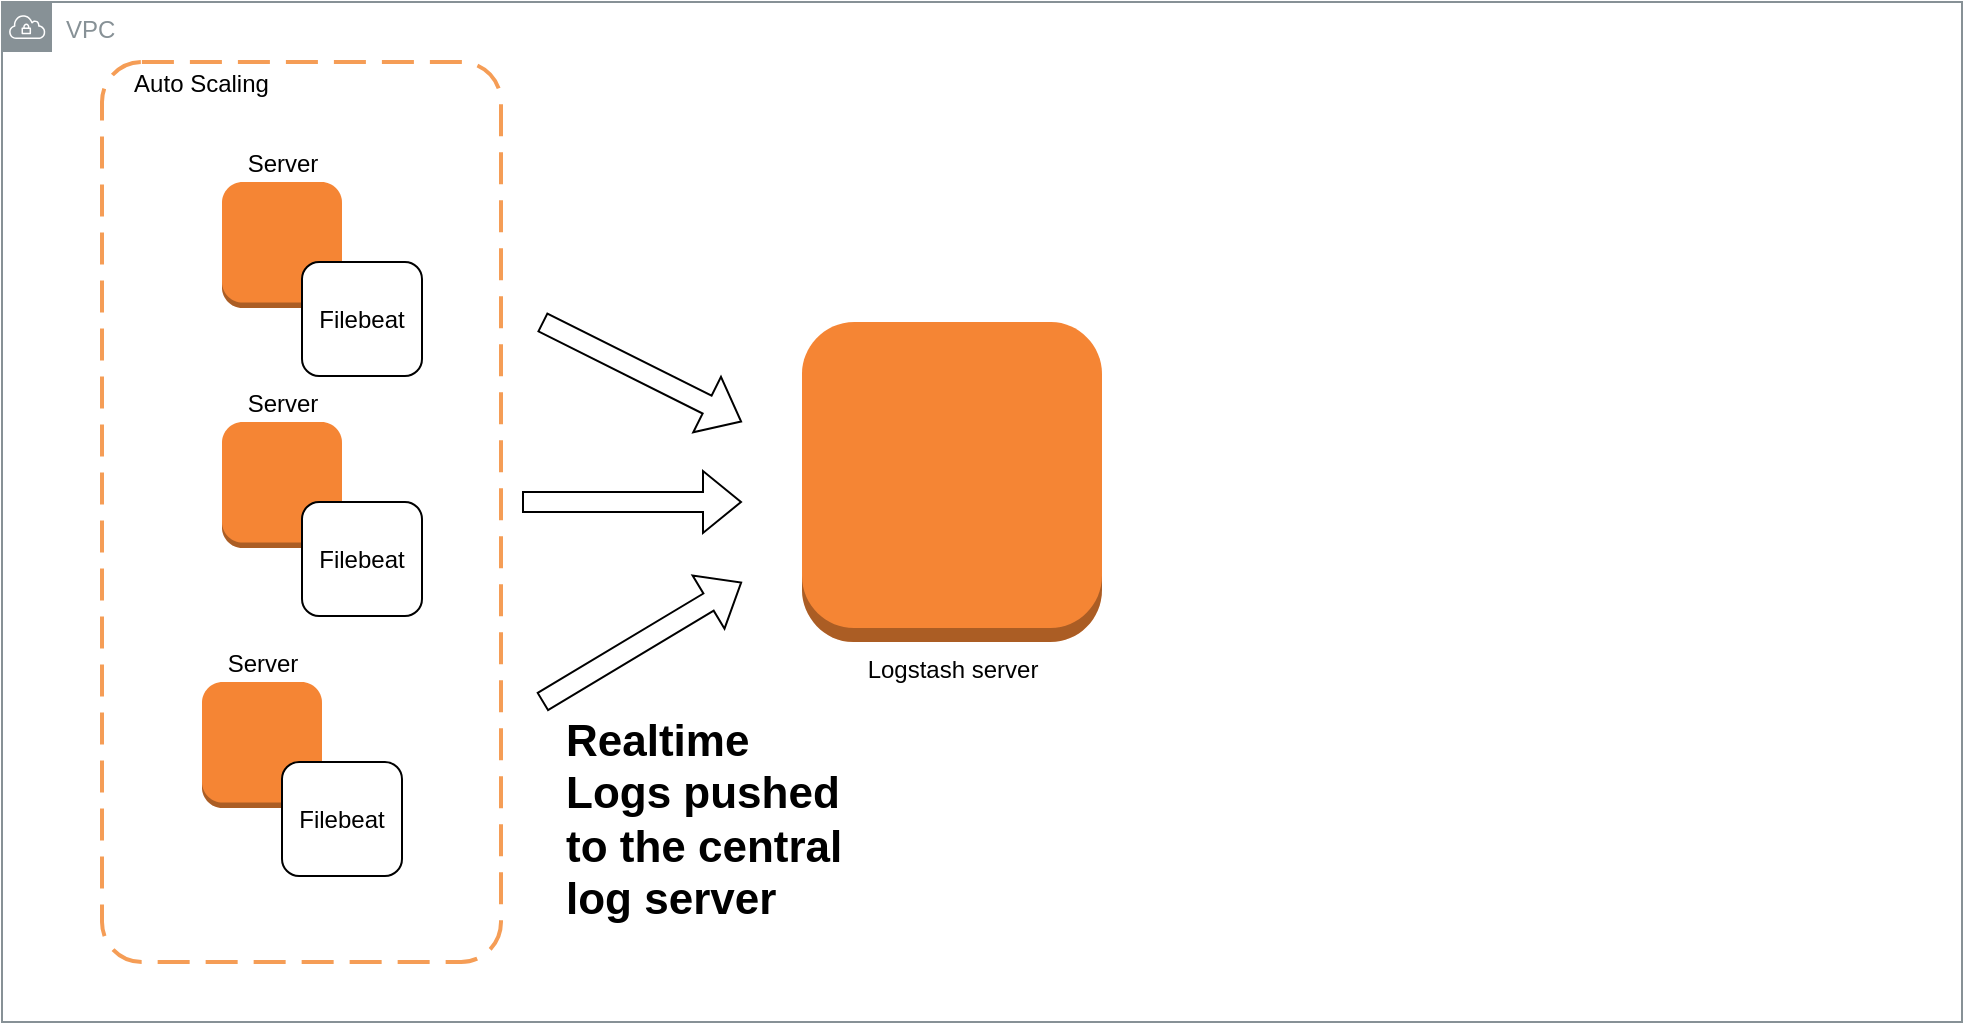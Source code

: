 <mxfile version="24.8.0">
  <diagram name="Page-1" id="7bjGOv6pScPvx8lem8v3">
    <mxGraphModel dx="2074" dy="1152" grid="1" gridSize="10" guides="1" tooltips="1" connect="1" arrows="1" fold="1" page="1" pageScale="1" pageWidth="1920" pageHeight="1200" math="0" shadow="0">
      <root>
        <mxCell id="0" />
        <mxCell id="1" parent="0" />
        <mxCell id="CpL3pME8mf9ICMJjZv6O-8" value="VPC" style="sketch=0;outlineConnect=0;gradientColor=none;html=1;whiteSpace=wrap;fontSize=12;fontStyle=0;shape=mxgraph.aws4.group;grIcon=mxgraph.aws4.group_vpc;strokeColor=#879196;fillColor=none;verticalAlign=top;align=left;spacingLeft=30;fontColor=#879196;dashed=0;" vertex="1" parent="1">
          <mxGeometry x="360" y="140" width="980" height="510" as="geometry" />
        </mxCell>
        <mxCell id="CpL3pME8mf9ICMJjZv6O-7" value="Auto Scaling" style="rounded=1;arcSize=10;dashed=1;strokeColor=#F59D56;fillColor=none;gradientColor=none;dashPattern=8 4;strokeWidth=2;labelPosition=center;verticalLabelPosition=top;align=center;verticalAlign=bottom;spacingTop=5;spacingBottom=-20;spacingLeft=-100;" vertex="1" parent="1">
          <mxGeometry x="410" y="170" width="199.5" height="450" as="geometry" />
        </mxCell>
        <mxCell id="CpL3pME8mf9ICMJjZv6O-1" value="Server" style="outlineConnect=0;dashed=0;verticalLabelPosition=top;verticalAlign=bottom;align=center;html=1;shape=mxgraph.aws3.instance;fillColor=#F58534;gradientColor=none;labelPosition=center;" vertex="1" parent="1">
          <mxGeometry x="470" y="230" width="60" height="63" as="geometry" />
        </mxCell>
        <mxCell id="CpL3pME8mf9ICMJjZv6O-2" value="Filebeat" style="rounded=1;whiteSpace=wrap;html=1;" vertex="1" parent="1">
          <mxGeometry x="510" y="270" width="60" height="57" as="geometry" />
        </mxCell>
        <mxCell id="CpL3pME8mf9ICMJjZv6O-3" value="Server" style="outlineConnect=0;dashed=0;verticalLabelPosition=top;verticalAlign=bottom;align=center;html=1;shape=mxgraph.aws3.instance;fillColor=#F58534;gradientColor=none;labelPosition=center;" vertex="1" parent="1">
          <mxGeometry x="470" y="350" width="60" height="63" as="geometry" />
        </mxCell>
        <mxCell id="CpL3pME8mf9ICMJjZv6O-4" value="Filebeat" style="rounded=1;whiteSpace=wrap;html=1;" vertex="1" parent="1">
          <mxGeometry x="510" y="390" width="60" height="57" as="geometry" />
        </mxCell>
        <mxCell id="CpL3pME8mf9ICMJjZv6O-5" value="Server" style="outlineConnect=0;dashed=0;verticalLabelPosition=top;verticalAlign=bottom;align=center;html=1;shape=mxgraph.aws3.instance;fillColor=#F58534;gradientColor=none;labelPosition=center;" vertex="1" parent="1">
          <mxGeometry x="460" y="480" width="60" height="63" as="geometry" />
        </mxCell>
        <mxCell id="CpL3pME8mf9ICMJjZv6O-6" value="Filebeat" style="rounded=1;whiteSpace=wrap;html=1;" vertex="1" parent="1">
          <mxGeometry x="500" y="520" width="60" height="57" as="geometry" />
        </mxCell>
        <mxCell id="CpL3pME8mf9ICMJjZv6O-9" value="Logstash server&lt;div&gt;&lt;br&gt;&lt;/div&gt;" style="outlineConnect=0;dashed=0;verticalLabelPosition=bottom;verticalAlign=top;align=center;html=1;shape=mxgraph.aws3.instance;fillColor=#F58534;gradientColor=none;" vertex="1" parent="1">
          <mxGeometry x="760" y="300" width="150" height="160" as="geometry" />
        </mxCell>
        <mxCell id="CpL3pME8mf9ICMJjZv6O-12" value="" style="shape=flexArrow;endArrow=classic;html=1;rounded=0;" edge="1" parent="1">
          <mxGeometry width="50" height="50" relative="1" as="geometry">
            <mxPoint x="630" y="300" as="sourcePoint" />
            <mxPoint x="730" y="350" as="targetPoint" />
          </mxGeometry>
        </mxCell>
        <mxCell id="CpL3pME8mf9ICMJjZv6O-13" value="" style="shape=flexArrow;endArrow=classic;html=1;rounded=0;" edge="1" parent="1">
          <mxGeometry width="50" height="50" relative="1" as="geometry">
            <mxPoint x="620" y="390" as="sourcePoint" />
            <mxPoint x="730" y="390" as="targetPoint" />
          </mxGeometry>
        </mxCell>
        <mxCell id="CpL3pME8mf9ICMJjZv6O-14" value="" style="shape=flexArrow;endArrow=classic;html=1;rounded=0;" edge="1" parent="1">
          <mxGeometry width="50" height="50" relative="1" as="geometry">
            <mxPoint x="630" y="490" as="sourcePoint" />
            <mxPoint x="730" y="430" as="targetPoint" />
          </mxGeometry>
        </mxCell>
        <mxCell id="CpL3pME8mf9ICMJjZv6O-15" value="Realtime Logs pushed to the central log server" style="text;html=1;align=left;verticalAlign=middle;whiteSpace=wrap;rounded=0;fontSize=22;fontStyle=1" vertex="1" parent="1">
          <mxGeometry x="640" y="533.5" width="150" height="30" as="geometry" />
        </mxCell>
      </root>
    </mxGraphModel>
  </diagram>
</mxfile>
